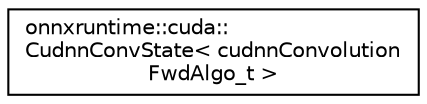 digraph "Graphical Class Hierarchy"
{
  edge [fontname="Helvetica",fontsize="10",labelfontname="Helvetica",labelfontsize="10"];
  node [fontname="Helvetica",fontsize="10",shape=record];
  rankdir="LR";
  Node0 [label="onnxruntime::cuda::\lCudnnConvState\< cudnnConvolution\lFwdAlgo_t \>",height=0.2,width=0.4,color="black", fillcolor="white", style="filled",URL="$structonnxruntime_1_1cuda_1_1CudnnConvState.html"];
}
